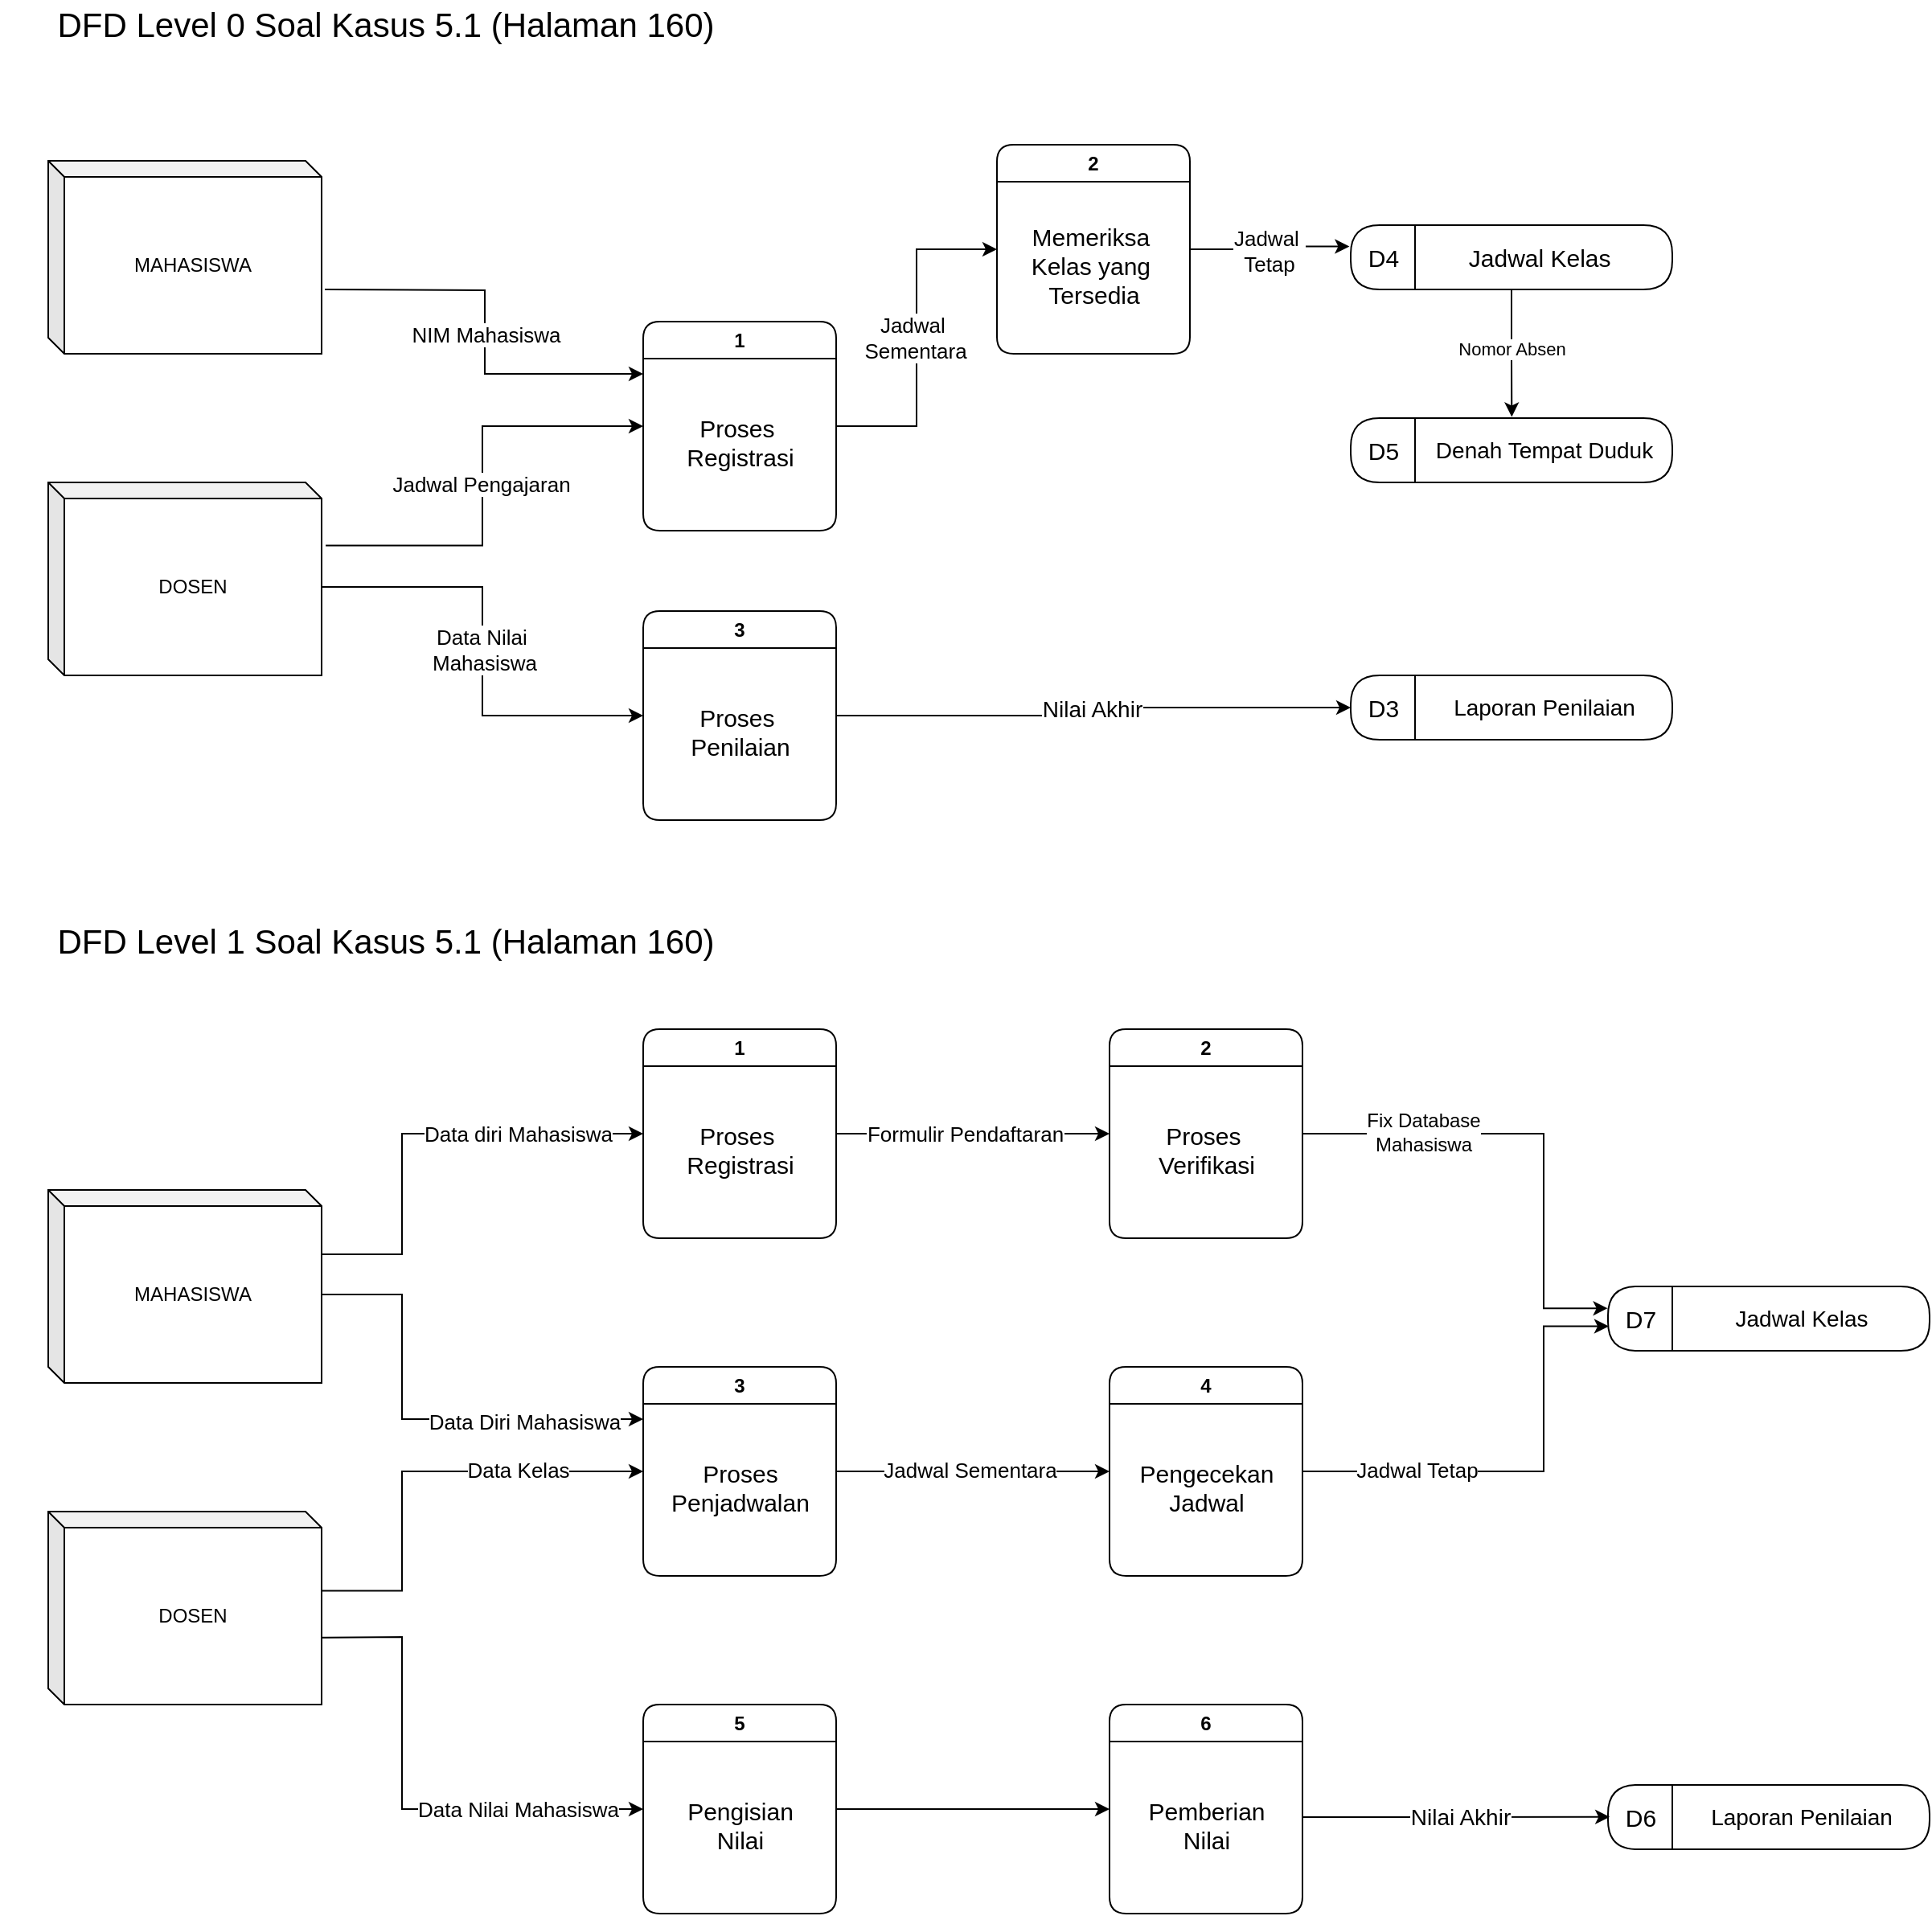 <mxfile version="24.7.17">
  <diagram name="Page-1" id="IfkUwNJ_m1UW0uiWXG-y">
    <mxGraphModel grid="1" page="1" gridSize="10" guides="1" tooltips="1" connect="1" arrows="1" fold="1" pageScale="1" pageWidth="850" pageHeight="1100" math="0" shadow="0">
      <root>
        <mxCell id="0" />
        <mxCell id="1" parent="0" />
        <mxCell id="Rg4M2xle0Yl9qf1IZZfW-10" style="rounded=0;orthogonalLoop=1;jettySize=auto;html=1;edgeStyle=orthogonalEdgeStyle;entryX=0;entryY=0.25;entryDx=0;entryDy=0;" edge="1" parent="1" target="Rg4M2xle0Yl9qf1IZZfW-4">
          <mxGeometry relative="1" as="geometry">
            <mxPoint x="242" y="240" as="sourcePoint" />
            <mxPoint x="430" y="220" as="targetPoint" />
          </mxGeometry>
        </mxCell>
        <mxCell id="Rg4M2xle0Yl9qf1IZZfW-11" value="NIM Mahasiswa" style="edgeLabel;html=1;align=center;verticalAlign=middle;resizable=0;points=[];fontSize=13;" connectable="0" vertex="1" parent="Rg4M2xle0Yl9qf1IZZfW-10">
          <mxGeometry x="0.01" relative="1" as="geometry">
            <mxPoint as="offset" />
          </mxGeometry>
        </mxCell>
        <mxCell id="Rg4M2xle0Yl9qf1IZZfW-2" value="MAHASISWA" style="shape=cube;whiteSpace=wrap;html=1;boundedLbl=1;backgroundOutline=1;darkOpacity=0.05;darkOpacity2=0.1;size=10;fillColor=default;" vertex="1" parent="1">
          <mxGeometry x="70" y="160" width="170" height="120" as="geometry" />
        </mxCell>
        <mxCell id="Rg4M2xle0Yl9qf1IZZfW-53" style="edgeStyle=orthogonalEdgeStyle;rounded=0;orthogonalLoop=1;jettySize=auto;html=1;exitX=1.015;exitY=0.327;exitDx=0;exitDy=0;exitPerimeter=0;entryX=0;entryY=0.5;entryDx=0;entryDy=0;" edge="1" parent="1" source="Rg4M2xle0Yl9qf1IZZfW-3" target="Rg4M2xle0Yl9qf1IZZfW-4">
          <mxGeometry relative="1" as="geometry" />
        </mxCell>
        <mxCell id="Rg4M2xle0Yl9qf1IZZfW-55" value="Jadwal Pengajaran" style="edgeLabel;html=1;align=center;verticalAlign=middle;resizable=0;points=[];fontSize=13;" connectable="0" vertex="1" parent="Rg4M2xle0Yl9qf1IZZfW-53">
          <mxGeometry x="-0.002" y="1" relative="1" as="geometry">
            <mxPoint as="offset" />
          </mxGeometry>
        </mxCell>
        <mxCell id="Rg4M2xle0Yl9qf1IZZfW-66" style="edgeStyle=orthogonalEdgeStyle;rounded=0;orthogonalLoop=1;jettySize=auto;html=1;exitX=0;exitY=0;exitDx=170;exitDy=65;exitPerimeter=0;entryX=0;entryY=0.5;entryDx=0;entryDy=0;" edge="1" parent="1" source="Rg4M2xle0Yl9qf1IZZfW-3" target="Rg4M2xle0Yl9qf1IZZfW-64">
          <mxGeometry relative="1" as="geometry" />
        </mxCell>
        <mxCell id="Rg4M2xle0Yl9qf1IZZfW-67" value="Data Nilai&amp;nbsp;&lt;br style=&quot;font-size: 13px;&quot;&gt;Mahasiswa" style="edgeLabel;html=1;align=center;verticalAlign=middle;resizable=0;points=[];fontSize=13;" connectable="0" vertex="1" parent="Rg4M2xle0Yl9qf1IZZfW-66">
          <mxGeometry x="-0.007" y="1" relative="1" as="geometry">
            <mxPoint as="offset" />
          </mxGeometry>
        </mxCell>
        <mxCell id="Rg4M2xle0Yl9qf1IZZfW-3" value="DOSEN" style="shape=cube;whiteSpace=wrap;html=1;boundedLbl=1;backgroundOutline=1;darkOpacity=0.05;darkOpacity2=0.1;size=10;fillColor=default;" vertex="1" parent="1">
          <mxGeometry x="70" y="360" width="170" height="120" as="geometry" />
        </mxCell>
        <mxCell id="Rg4M2xle0Yl9qf1IZZfW-27" style="edgeStyle=orthogonalEdgeStyle;rounded=0;orthogonalLoop=1;jettySize=auto;html=1;exitX=1;exitY=0.5;exitDx=0;exitDy=0;entryX=0;entryY=0.5;entryDx=0;entryDy=0;" edge="1" parent="1" source="Rg4M2xle0Yl9qf1IZZfW-4" target="Rg4M2xle0Yl9qf1IZZfW-25">
          <mxGeometry relative="1" as="geometry" />
        </mxCell>
        <mxCell id="Rg4M2xle0Yl9qf1IZZfW-28" value="Jadwal&amp;nbsp;&lt;div style=&quot;font-size: 13px;&quot;&gt;Sementara&lt;/div&gt;" style="edgeLabel;html=1;align=center;verticalAlign=middle;resizable=0;points=[];fontSize=13;" connectable="0" vertex="1" parent="Rg4M2xle0Yl9qf1IZZfW-27">
          <mxGeometry y="1" relative="1" as="geometry">
            <mxPoint as="offset" />
          </mxGeometry>
        </mxCell>
        <mxCell id="Rg4M2xle0Yl9qf1IZZfW-4" value="1" style="swimlane;whiteSpace=wrap;html=1;strokeColor=default;rounded=1;startSize=23;" vertex="1" parent="1">
          <mxGeometry x="440" y="260" width="120" height="130" as="geometry" />
        </mxCell>
        <mxCell id="Rg4M2xle0Yl9qf1IZZfW-6" value="Proses&amp;nbsp;&lt;div&gt;Registrasi&lt;/div&gt;" style="text;html=1;align=center;verticalAlign=middle;resizable=0;points=[];autosize=1;strokeColor=none;fillColor=none;fontSize=15;" vertex="1" parent="Rg4M2xle0Yl9qf1IZZfW-4">
          <mxGeometry x="15" y="50" width="90" height="50" as="geometry" />
        </mxCell>
        <mxCell id="Rg4M2xle0Yl9qf1IZZfW-19" value="" style="swimlane;horizontal=0;whiteSpace=wrap;html=1;rounded=1;startSize=40;" vertex="1" parent="1">
          <mxGeometry x="880" y="200" width="200" height="40" as="geometry" />
        </mxCell>
        <mxCell id="Rg4M2xle0Yl9qf1IZZfW-20" value="&amp;nbsp;Jadwal Kelas" style="text;html=1;align=center;verticalAlign=middle;resizable=0;points=[];autosize=1;strokeColor=none;fillColor=none;fontSize=15;" vertex="1" parent="Rg4M2xle0Yl9qf1IZZfW-19">
          <mxGeometry x="55" y="5" width="120" height="30" as="geometry" />
        </mxCell>
        <mxCell id="Rg4M2xle0Yl9qf1IZZfW-21" value="D4" style="text;html=1;align=center;verticalAlign=middle;resizable=0;points=[];autosize=1;strokeColor=none;fillColor=none;fontSize=15;" vertex="1" parent="Rg4M2xle0Yl9qf1IZZfW-19">
          <mxGeometry y="5" width="40" height="30" as="geometry" />
        </mxCell>
        <mxCell id="Rg4M2xle0Yl9qf1IZZfW-22" value="" style="swimlane;horizontal=0;whiteSpace=wrap;html=1;rounded=1;startSize=40;" vertex="1" parent="1">
          <mxGeometry x="880" y="320" width="200" height="40" as="geometry" />
        </mxCell>
        <mxCell id="Rg4M2xle0Yl9qf1IZZfW-23" value="Denah Tempat Duduk" style="text;html=1;align=center;verticalAlign=middle;resizable=0;points=[];autosize=1;strokeColor=none;fillColor=none;fontSize=14;" vertex="1" parent="Rg4M2xle0Yl9qf1IZZfW-22">
          <mxGeometry x="40" y="5" width="160" height="30" as="geometry" />
        </mxCell>
        <mxCell id="Rg4M2xle0Yl9qf1IZZfW-24" value="D5" style="text;html=1;align=center;verticalAlign=middle;resizable=0;points=[];autosize=1;strokeColor=none;fillColor=none;fontSize=15;" vertex="1" parent="Rg4M2xle0Yl9qf1IZZfW-22">
          <mxGeometry y="5" width="40" height="30" as="geometry" />
        </mxCell>
        <mxCell id="Rg4M2xle0Yl9qf1IZZfW-52" style="edgeStyle=orthogonalEdgeStyle;rounded=0;orthogonalLoop=1;jettySize=auto;html=1;exitX=1;exitY=0.5;exitDx=0;exitDy=0;entryX=-0.02;entryY=0.276;entryDx=0;entryDy=0;entryPerimeter=0;" edge="1" parent="1" source="Rg4M2xle0Yl9qf1IZZfW-25" target="Rg4M2xle0Yl9qf1IZZfW-21">
          <mxGeometry relative="1" as="geometry">
            <mxPoint x="870" y="215" as="targetPoint" />
          </mxGeometry>
        </mxCell>
        <mxCell id="Rg4M2xle0Yl9qf1IZZfW-60" value="Jadwal&amp;nbsp;&lt;div style=&quot;font-size: 13px;&quot;&gt;Tetap&lt;/div&gt;" style="edgeLabel;html=1;align=center;verticalAlign=middle;resizable=0;points=[];fontSize=13;" connectable="0" vertex="1" parent="Rg4M2xle0Yl9qf1IZZfW-52">
          <mxGeometry x="-0.033" y="-1" relative="1" as="geometry">
            <mxPoint as="offset" />
          </mxGeometry>
        </mxCell>
        <mxCell id="Rg4M2xle0Yl9qf1IZZfW-25" value="2" style="swimlane;whiteSpace=wrap;html=1;strokeColor=default;rounded=1;startSize=23;" vertex="1" parent="1">
          <mxGeometry x="660" y="150" width="120" height="130" as="geometry" />
        </mxCell>
        <mxCell id="Rg4M2xle0Yl9qf1IZZfW-26" value="Memeriksa&amp;nbsp;&lt;div&gt;Kelas yang&amp;nbsp;&lt;/div&gt;&lt;div&gt;Tersedia&lt;/div&gt;" style="text;html=1;align=center;verticalAlign=middle;resizable=0;points=[];autosize=1;strokeColor=none;fillColor=none;fontSize=15;" vertex="1" parent="Rg4M2xle0Yl9qf1IZZfW-25">
          <mxGeometry x="10" y="40" width="100" height="70" as="geometry" />
        </mxCell>
        <mxCell id="Rg4M2xle0Yl9qf1IZZfW-61" style="edgeStyle=orthogonalEdgeStyle;rounded=0;orthogonalLoop=1;jettySize=auto;html=1;exitX=0.5;exitY=1;exitDx=0;exitDy=0;entryX=0.376;entryY=-0.192;entryDx=0;entryDy=0;entryPerimeter=0;" edge="1" parent="1" source="Rg4M2xle0Yl9qf1IZZfW-19" target="Rg4M2xle0Yl9qf1IZZfW-23">
          <mxGeometry relative="1" as="geometry" />
        </mxCell>
        <mxCell id="Rg4M2xle0Yl9qf1IZZfW-62" value="Nomor Absen" style="edgeLabel;html=1;align=center;verticalAlign=middle;resizable=0;points=[];" connectable="0" vertex="1" parent="Rg4M2xle0Yl9qf1IZZfW-61">
          <mxGeometry x="-0.117" relative="1" as="geometry">
            <mxPoint y="2" as="offset" />
          </mxGeometry>
        </mxCell>
        <mxCell id="Rg4M2xle0Yl9qf1IZZfW-64" value="3" style="swimlane;whiteSpace=wrap;html=1;strokeColor=default;rounded=1;startSize=23;" vertex="1" parent="1">
          <mxGeometry x="440" y="440" width="120" height="130" as="geometry" />
        </mxCell>
        <mxCell id="Rg4M2xle0Yl9qf1IZZfW-65" value="Proses&amp;nbsp;&lt;div&gt;Penilaian&lt;/div&gt;" style="text;html=1;align=center;verticalAlign=middle;resizable=0;points=[];autosize=1;strokeColor=none;fillColor=none;fontSize=15;" vertex="1" parent="Rg4M2xle0Yl9qf1IZZfW-64">
          <mxGeometry x="15" y="50" width="90" height="50" as="geometry" />
        </mxCell>
        <mxCell id="Rg4M2xle0Yl9qf1IZZfW-68" value="" style="swimlane;horizontal=0;whiteSpace=wrap;html=1;rounded=1;startSize=40;" vertex="1" parent="1">
          <mxGeometry x="880" y="480" width="200" height="40" as="geometry" />
        </mxCell>
        <mxCell id="Rg4M2xle0Yl9qf1IZZfW-69" value="Laporan Penilaian" style="text;html=1;align=center;verticalAlign=middle;resizable=0;points=[];autosize=1;strokeColor=none;fillColor=none;fontSize=14;" vertex="1" parent="Rg4M2xle0Yl9qf1IZZfW-68">
          <mxGeometry x="50" y="5" width="140" height="30" as="geometry" />
        </mxCell>
        <mxCell id="Rg4M2xle0Yl9qf1IZZfW-70" value="D3" style="text;html=1;align=center;verticalAlign=middle;resizable=0;points=[];autosize=1;strokeColor=none;fillColor=none;fontSize=15;" vertex="1" parent="Rg4M2xle0Yl9qf1IZZfW-68">
          <mxGeometry y="5" width="40" height="30" as="geometry" />
        </mxCell>
        <mxCell id="Rg4M2xle0Yl9qf1IZZfW-71" style="edgeStyle=orthogonalEdgeStyle;rounded=0;orthogonalLoop=1;jettySize=auto;html=1;exitX=1;exitY=0.5;exitDx=0;exitDy=0;entryX=0;entryY=0.5;entryDx=0;entryDy=0;" edge="1" parent="1" source="Rg4M2xle0Yl9qf1IZZfW-64" target="Rg4M2xle0Yl9qf1IZZfW-68">
          <mxGeometry relative="1" as="geometry">
            <mxPoint x="670" y="505" as="targetPoint" />
          </mxGeometry>
        </mxCell>
        <mxCell id="Rg4M2xle0Yl9qf1IZZfW-72" value="Nilai Akhir" style="edgeLabel;html=1;align=center;verticalAlign=middle;resizable=0;points=[];fontSize=14;" connectable="0" vertex="1" parent="Rg4M2xle0Yl9qf1IZZfW-71">
          <mxGeometry x="0.015" y="-2" relative="1" as="geometry">
            <mxPoint x="-1" y="-1" as="offset" />
          </mxGeometry>
        </mxCell>
        <mxCell id="Rg4M2xle0Yl9qf1IZZfW-79" style="edgeStyle=orthogonalEdgeStyle;rounded=0;orthogonalLoop=1;jettySize=auto;html=1;exitX=1;exitY=0.322;exitDx=0;exitDy=0;exitPerimeter=0;entryX=0;entryY=0.5;entryDx=0;entryDy=0;" edge="1" parent="1" source="Rg4M2xle0Yl9qf1IZZfW-73" target="Rg4M2xle0Yl9qf1IZZfW-75">
          <mxGeometry relative="1" as="geometry">
            <Array as="points">
              <mxPoint x="240" y="840" />
              <mxPoint x="290" y="840" />
              <mxPoint x="290" y="765" />
            </Array>
          </mxGeometry>
        </mxCell>
        <mxCell id="Rg4M2xle0Yl9qf1IZZfW-80" value="Data diri Mahasiswa" style="edgeLabel;html=1;align=center;verticalAlign=middle;resizable=0;points=[];fontSize=13;" connectable="0" vertex="1" parent="Rg4M2xle0Yl9qf1IZZfW-79">
          <mxGeometry x="0.438" relative="1" as="geometry">
            <mxPoint as="offset" />
          </mxGeometry>
        </mxCell>
        <mxCell id="Rg4M2xle0Yl9qf1IZZfW-85" style="edgeStyle=orthogonalEdgeStyle;rounded=0;orthogonalLoop=1;jettySize=auto;html=1;exitX=0;exitY=0;exitDx=170;exitDy=65;exitPerimeter=0;entryX=0;entryY=0.25;entryDx=0;entryDy=0;" edge="1" parent="1" source="Rg4M2xle0Yl9qf1IZZfW-73" target="Rg4M2xle0Yl9qf1IZZfW-83">
          <mxGeometry relative="1" as="geometry">
            <Array as="points">
              <mxPoint x="290" y="865" />
              <mxPoint x="290" y="943" />
            </Array>
          </mxGeometry>
        </mxCell>
        <mxCell id="Rg4M2xle0Yl9qf1IZZfW-87" value="Data Diri Mahasiswa" style="edgeLabel;html=1;align=center;verticalAlign=middle;resizable=0;points=[];fontSize=13;" connectable="0" vertex="1" parent="Rg4M2xle0Yl9qf1IZZfW-85">
          <mxGeometry x="0.462" y="-1" relative="1" as="geometry">
            <mxPoint as="offset" />
          </mxGeometry>
        </mxCell>
        <mxCell id="Rg4M2xle0Yl9qf1IZZfW-73" value="MAHASISWA" style="shape=cube;whiteSpace=wrap;html=1;boundedLbl=1;backgroundOutline=1;darkOpacity=0.05;darkOpacity2=0.1;size=10;fillColor=default;" vertex="1" parent="1">
          <mxGeometry x="70" y="800" width="170" height="120" as="geometry" />
        </mxCell>
        <mxCell id="Rg4M2xle0Yl9qf1IZZfW-86" style="edgeStyle=orthogonalEdgeStyle;rounded=0;orthogonalLoop=1;jettySize=auto;html=1;exitX=1.001;exitY=0.41;exitDx=0;exitDy=0;exitPerimeter=0;entryX=0;entryY=0.5;entryDx=0;entryDy=0;" edge="1" parent="1" source="Rg4M2xle0Yl9qf1IZZfW-74" target="Rg4M2xle0Yl9qf1IZZfW-83">
          <mxGeometry relative="1" as="geometry">
            <Array as="points">
              <mxPoint x="290" y="1049" />
              <mxPoint x="290" y="975" />
            </Array>
          </mxGeometry>
        </mxCell>
        <mxCell id="Rg4M2xle0Yl9qf1IZZfW-88" value="Data Kelas" style="edgeLabel;html=1;align=center;verticalAlign=middle;resizable=0;points=[];fontSize=13;" connectable="0" vertex="1" parent="Rg4M2xle0Yl9qf1IZZfW-86">
          <mxGeometry x="0.431" y="1" relative="1" as="geometry">
            <mxPoint as="offset" />
          </mxGeometry>
        </mxCell>
        <mxCell id="Rg4M2xle0Yl9qf1IZZfW-94" style="edgeStyle=orthogonalEdgeStyle;rounded=0;orthogonalLoop=1;jettySize=auto;html=1;exitX=1.001;exitY=0.653;exitDx=0;exitDy=0;exitPerimeter=0;entryX=0;entryY=0.5;entryDx=0;entryDy=0;" edge="1" parent="1" source="Rg4M2xle0Yl9qf1IZZfW-74" target="Rg4M2xle0Yl9qf1IZZfW-92">
          <mxGeometry relative="1" as="geometry">
            <Array as="points">
              <mxPoint x="242" y="1078" />
              <mxPoint x="290" y="1078" />
              <mxPoint x="290" y="1185" />
            </Array>
          </mxGeometry>
        </mxCell>
        <mxCell id="Rg4M2xle0Yl9qf1IZZfW-95" value="Data Nilai Mahasiswa" style="edgeLabel;html=1;align=center;verticalAlign=middle;resizable=0;points=[];fontSize=13;" connectable="0" vertex="1" parent="Rg4M2xle0Yl9qf1IZZfW-94">
          <mxGeometry x="0.5" relative="1" as="geometry">
            <mxPoint x="-1" as="offset" />
          </mxGeometry>
        </mxCell>
        <mxCell id="Rg4M2xle0Yl9qf1IZZfW-74" value="DOSEN" style="shape=cube;whiteSpace=wrap;html=1;boundedLbl=1;backgroundOutline=1;darkOpacity=0.05;darkOpacity2=0.1;size=10;fillColor=default;" vertex="1" parent="1">
          <mxGeometry x="70" y="1000" width="170" height="120" as="geometry" />
        </mxCell>
        <mxCell id="Rg4M2xle0Yl9qf1IZZfW-81" style="edgeStyle=orthogonalEdgeStyle;rounded=0;orthogonalLoop=1;jettySize=auto;html=1;exitX=1;exitY=0.5;exitDx=0;exitDy=0;entryX=0;entryY=0.5;entryDx=0;entryDy=0;" edge="1" parent="1" source="Rg4M2xle0Yl9qf1IZZfW-75" target="Rg4M2xle0Yl9qf1IZZfW-77">
          <mxGeometry relative="1" as="geometry" />
        </mxCell>
        <mxCell id="Rg4M2xle0Yl9qf1IZZfW-82" value="Formulir Pendaftaran" style="edgeLabel;html=1;align=center;verticalAlign=middle;resizable=0;points=[];fontSize=13;" connectable="0" vertex="1" parent="Rg4M2xle0Yl9qf1IZZfW-81">
          <mxGeometry x="-0.06" relative="1" as="geometry">
            <mxPoint as="offset" />
          </mxGeometry>
        </mxCell>
        <mxCell id="Rg4M2xle0Yl9qf1IZZfW-75" value="1" style="swimlane;whiteSpace=wrap;html=1;strokeColor=default;rounded=1;startSize=23;" vertex="1" parent="1">
          <mxGeometry x="440" y="700" width="120" height="130" as="geometry" />
        </mxCell>
        <mxCell id="Rg4M2xle0Yl9qf1IZZfW-76" value="Proses&amp;nbsp;&lt;div&gt;Registrasi&lt;/div&gt;" style="text;html=1;align=center;verticalAlign=middle;resizable=0;points=[];autosize=1;strokeColor=none;fillColor=none;fontSize=15;" vertex="1" parent="Rg4M2xle0Yl9qf1IZZfW-75">
          <mxGeometry x="15" y="50" width="90" height="50" as="geometry" />
        </mxCell>
        <mxCell id="Rg4M2xle0Yl9qf1IZZfW-77" value="2" style="swimlane;whiteSpace=wrap;html=1;strokeColor=default;rounded=1;startSize=23;" vertex="1" parent="1">
          <mxGeometry x="730" y="700" width="120" height="130" as="geometry" />
        </mxCell>
        <mxCell id="Rg4M2xle0Yl9qf1IZZfW-78" value="Proses&amp;nbsp;&lt;br&gt;Verifikasi" style="text;html=1;align=center;verticalAlign=middle;resizable=0;points=[];autosize=1;strokeColor=none;fillColor=none;fontSize=15;" vertex="1" parent="Rg4M2xle0Yl9qf1IZZfW-77">
          <mxGeometry x="20" y="50" width="80" height="50" as="geometry" />
        </mxCell>
        <mxCell id="Rg4M2xle0Yl9qf1IZZfW-83" value="3" style="swimlane;whiteSpace=wrap;html=1;strokeColor=default;rounded=1;startSize=23;" vertex="1" parent="1">
          <mxGeometry x="440" y="910" width="120" height="130" as="geometry" />
        </mxCell>
        <mxCell id="Rg4M2xle0Yl9qf1IZZfW-84" value="Proses&lt;br&gt;Penjadwalan" style="text;html=1;align=center;verticalAlign=middle;resizable=0;points=[];autosize=1;strokeColor=none;fillColor=none;fontSize=15;" vertex="1" parent="Rg4M2xle0Yl9qf1IZZfW-83">
          <mxGeometry x="5" y="50" width="110" height="50" as="geometry" />
        </mxCell>
        <mxCell id="Rg4M2xle0Yl9qf1IZZfW-89" value="4" style="swimlane;whiteSpace=wrap;html=1;strokeColor=default;rounded=1;startSize=23;" vertex="1" parent="1">
          <mxGeometry x="730" y="910" width="120" height="130" as="geometry" />
        </mxCell>
        <mxCell id="Rg4M2xle0Yl9qf1IZZfW-90" value="Pengecekan&lt;br&gt;Jadwal" style="text;html=1;align=center;verticalAlign=middle;resizable=0;points=[];autosize=1;strokeColor=none;fillColor=none;fontSize=15;" vertex="1" parent="Rg4M2xle0Yl9qf1IZZfW-89">
          <mxGeometry x="5" y="50" width="110" height="50" as="geometry" />
        </mxCell>
        <mxCell id="Rg4M2xle0Yl9qf1IZZfW-91" style="rounded=0;orthogonalLoop=1;jettySize=auto;html=1;exitX=1;exitY=0.5;exitDx=0;exitDy=0;entryX=0;entryY=0.5;entryDx=0;entryDy=0;" edge="1" parent="1" source="Rg4M2xle0Yl9qf1IZZfW-83" target="Rg4M2xle0Yl9qf1IZZfW-89">
          <mxGeometry relative="1" as="geometry">
            <mxPoint x="730" y="970" as="targetPoint" />
          </mxGeometry>
        </mxCell>
        <mxCell id="Rg4M2xle0Yl9qf1IZZfW-98" value="Jadwal Sementara" style="edgeLabel;html=1;align=center;verticalAlign=middle;resizable=0;points=[];fontSize=13;" connectable="0" vertex="1" parent="Rg4M2xle0Yl9qf1IZZfW-91">
          <mxGeometry x="-0.01" y="1" relative="1" as="geometry">
            <mxPoint x="-1" as="offset" />
          </mxGeometry>
        </mxCell>
        <mxCell id="Rg4M2xle0Yl9qf1IZZfW-99" style="edgeStyle=orthogonalEdgeStyle;rounded=0;orthogonalLoop=1;jettySize=auto;html=1;exitX=1;exitY=0.5;exitDx=0;exitDy=0;entryX=0;entryY=0.5;entryDx=0;entryDy=0;" edge="1" parent="1" source="Rg4M2xle0Yl9qf1IZZfW-92" target="Rg4M2xle0Yl9qf1IZZfW-96">
          <mxGeometry relative="1" as="geometry" />
        </mxCell>
        <mxCell id="Rg4M2xle0Yl9qf1IZZfW-92" value="5" style="swimlane;whiteSpace=wrap;html=1;strokeColor=default;rounded=1;startSize=23;" vertex="1" parent="1">
          <mxGeometry x="440" y="1120" width="120" height="130" as="geometry" />
        </mxCell>
        <mxCell id="Rg4M2xle0Yl9qf1IZZfW-93" value="Pengisian&lt;br&gt;Nilai" style="text;html=1;align=center;verticalAlign=middle;resizable=0;points=[];autosize=1;strokeColor=none;fillColor=none;fontSize=15;" vertex="1" parent="Rg4M2xle0Yl9qf1IZZfW-92">
          <mxGeometry x="15" y="50" width="90" height="50" as="geometry" />
        </mxCell>
        <mxCell id="Rg4M2xle0Yl9qf1IZZfW-96" value="6&lt;span style=&quot;color: rgba(0, 0, 0, 0); font-family: monospace; font-size: 0px; font-weight: 400; text-align: start; text-wrap: nowrap;&quot;&gt;%3CmxGraphModel%3E%3Croot%3E%3CmxCell%20id%3D%220%22%2F%3E%3CmxCell%20id%3D%221%22%20parent%3D%220%22%2F%3E%3CmxCell%20id%3D%222%22%20value%3D%22%22%20style%3D%22swimlane%3Bhorizontal%3D0%3BwhiteSpace%3Dwrap%3Bhtml%3D1%3Brounded%3D1%3BstartSize%3D40%3B%22%20vertex%3D%221%22%20parent%3D%221%22%3E%3CmxGeometry%20x%3D%22880%22%20y%3D%22480%22%20width%3D%22200%22%20height%3D%2240%22%20as%3D%22geometry%22%2F%3E%3C%2FmxCell%3E%3CmxCell%20id%3D%223%22%20value%3D%22Laporan%20Penilaian%22%20style%3D%22text%3Bhtml%3D1%3Balign%3Dcenter%3BverticalAlign%3Dmiddle%3Bresizable%3D0%3Bpoints%3D%5B%5D%3Bautosize%3D1%3BstrokeColor%3Dnone%3BfillColor%3Dnone%3BfontSize%3D14%3B%22%20vertex%3D%221%22%20parent%3D%222%22%3E%3CmxGeometry%20x%3D%2250%22%20y%3D%225%22%20width%3D%22140%22%20height%3D%2230%22%20as%3D%22geometry%22%2F%3E%3C%2FmxCell%3E%3CmxCell%20id%3D%224%22%20value%3D%22D3%22%20style%3D%22text%3Bhtml%3D1%3Balign%3Dcenter%3BverticalAlign%3Dmiddle%3Bresizable%3D0%3Bpoints%3D%5B%5D%3Bautosize%3D1%3BstrokeColor%3Dnone%3BfillColor%3Dnone%3BfontSize%3D15%3B%22%20vertex%3D%221%22%20parent%3D%222%22%3E%3CmxGeometry%20y%3D%225%22%20width%3D%2240%22%20height%3D%2230%22%20as%3D%22geometry%22%2F%3E%3C%2FmxCell%3E%3C%2Froot%3E%3C%2FmxGraphModel%3E&lt;/span&gt;&lt;span style=&quot;color: rgba(0, 0, 0, 0); font-family: monospace; font-size: 0px; font-weight: 400; text-align: start; text-wrap: nowrap;&quot;&gt;%3CmxGraphModel%3E%3Croot%3E%3CmxCell%20id%3D%220%22%2F%3E%3CmxCell%20id%3D%221%22%20parent%3D%220%22%2F%3E%3CmxCell%20id%3D%222%22%20value%3D%22%22%20style%3D%22swimlane%3Bhorizontal%3D0%3BwhiteSpace%3Dwrap%3Bhtml%3D1%3Brounded%3D1%3BstartSize%3D40%3B%22%20vertex%3D%221%22%20parent%3D%221%22%3E%3CmxGeometry%20x%3D%22880%22%20y%3D%22480%22%20width%3D%22200%22%20height%3D%2240%22%20as%3D%22geometry%22%2F%3E%3C%2FmxCell%3E%3CmxCell%20id%3D%223%22%20value%3D%22Laporan%20Penilaian%22%20style%3D%22text%3Bhtml%3D1%3Balign%3Dcenter%3BverticalAlign%3Dmiddle%3Bresizable%3D0%3Bpoints%3D%5B%5D%3Bautosize%3D1%3BstrokeColor%3Dnone%3BfillColor%3Dnone%3BfontSize%3D14%3B%22%20vertex%3D%221%22%20parent%3D%222%22%3E%3CmxGeometry%20x%3D%2250%22%20y%3D%225%22%20width%3D%22140%22%20height%3D%2230%22%20as%3D%22geometry%22%2F%3E%3C%2FmxCell%3E%3CmxCell%20id%3D%224%22%20value%3D%22D3%22%20style%3D%22text%3Bhtml%3D1%3Balign%3Dcenter%3BverticalAlign%3Dmiddle%3Bresizable%3D0%3Bpoints%3D%5B%5D%3Bautosize%3D1%3BstrokeColor%3Dnone%3BfillColor%3Dnone%3BfontSize%3D15%3B%22%20vertex%3D%221%22%20parent%3D%222%22%3E%3CmxGeometry%20y%3D%225%22%20width%3D%2240%22%20height%3D%2230%22%20as%3D%22geometry%22%2F%3E%3C%2FmxCell%3E%3C%2Froot%3E%3C%2FmxGraphModel%3E&lt;/span&gt;" style="swimlane;whiteSpace=wrap;html=1;strokeColor=default;rounded=1;startSize=23;" vertex="1" parent="1">
          <mxGeometry x="730" y="1120" width="120" height="130" as="geometry" />
        </mxCell>
        <mxCell id="Rg4M2xle0Yl9qf1IZZfW-97" value="Pemberian&lt;br&gt;Nilai" style="text;html=1;align=center;verticalAlign=middle;resizable=0;points=[];autosize=1;strokeColor=none;fillColor=none;fontSize=15;" vertex="1" parent="Rg4M2xle0Yl9qf1IZZfW-96">
          <mxGeometry x="10" y="50" width="100" height="50" as="geometry" />
        </mxCell>
        <mxCell id="Rg4M2xle0Yl9qf1IZZfW-103" value="" style="swimlane;horizontal=0;whiteSpace=wrap;html=1;rounded=1;startSize=40;" vertex="1" parent="1">
          <mxGeometry x="1040" y="860" width="200" height="40" as="geometry" />
        </mxCell>
        <mxCell id="Rg4M2xle0Yl9qf1IZZfW-104" value="Jadwal Kelas" style="text;html=1;align=center;verticalAlign=middle;resizable=0;points=[];autosize=1;strokeColor=none;fillColor=none;fontSize=14;" vertex="1" parent="Rg4M2xle0Yl9qf1IZZfW-103">
          <mxGeometry x="65" y="5" width="110" height="30" as="geometry" />
        </mxCell>
        <mxCell id="Rg4M2xle0Yl9qf1IZZfW-105" value="D7" style="text;html=1;align=center;verticalAlign=middle;resizable=0;points=[];autosize=1;strokeColor=none;fillColor=none;fontSize=15;" vertex="1" parent="Rg4M2xle0Yl9qf1IZZfW-103">
          <mxGeometry y="5" width="40" height="30" as="geometry" />
        </mxCell>
        <mxCell id="Rg4M2xle0Yl9qf1IZZfW-106" value="" style="swimlane;horizontal=0;whiteSpace=wrap;html=1;rounded=1;startSize=40;" vertex="1" parent="1">
          <mxGeometry x="1040" y="1170" width="200" height="40" as="geometry" />
        </mxCell>
        <mxCell id="Rg4M2xle0Yl9qf1IZZfW-107" value="Laporan Penilaian" style="text;html=1;align=center;verticalAlign=middle;resizable=0;points=[];autosize=1;strokeColor=none;fillColor=none;fontSize=14;" vertex="1" parent="Rg4M2xle0Yl9qf1IZZfW-106">
          <mxGeometry x="50" y="5" width="140" height="30" as="geometry" />
        </mxCell>
        <mxCell id="Rg4M2xle0Yl9qf1IZZfW-108" value="D6" style="text;html=1;align=center;verticalAlign=middle;resizable=0;points=[];autosize=1;strokeColor=none;fillColor=none;fontSize=15;" vertex="1" parent="Rg4M2xle0Yl9qf1IZZfW-106">
          <mxGeometry y="5" width="40" height="30" as="geometry" />
        </mxCell>
        <mxCell id="Rg4M2xle0Yl9qf1IZZfW-109" style="edgeStyle=orthogonalEdgeStyle;rounded=0;orthogonalLoop=1;jettySize=auto;html=1;exitX=1;exitY=0.5;exitDx=0;exitDy=0;entryX=-0.005;entryY=0.286;entryDx=0;entryDy=0;entryPerimeter=0;" edge="1" parent="1" source="Rg4M2xle0Yl9qf1IZZfW-77" target="Rg4M2xle0Yl9qf1IZZfW-105">
          <mxGeometry relative="1" as="geometry">
            <Array as="points">
              <mxPoint x="1000" y="765" />
              <mxPoint x="1000" y="874" />
            </Array>
          </mxGeometry>
        </mxCell>
        <mxCell id="Rg4M2xle0Yl9qf1IZZfW-112" value="Fix Database &lt;br&gt;Mahasiswa" style="edgeLabel;html=1;align=center;verticalAlign=middle;resizable=0;points=[];fontSize=12;" connectable="0" vertex="1" parent="Rg4M2xle0Yl9qf1IZZfW-109">
          <mxGeometry x="-0.5" y="1" relative="1" as="geometry">
            <mxPoint as="offset" />
          </mxGeometry>
        </mxCell>
        <mxCell id="Rg4M2xle0Yl9qf1IZZfW-110" style="edgeStyle=orthogonalEdgeStyle;rounded=0;orthogonalLoop=1;jettySize=auto;html=1;exitX=1;exitY=0.5;exitDx=0;exitDy=0;entryX=0.012;entryY=0.66;entryDx=0;entryDy=0;entryPerimeter=0;" edge="1" parent="1" source="Rg4M2xle0Yl9qf1IZZfW-89" target="Rg4M2xle0Yl9qf1IZZfW-105">
          <mxGeometry relative="1" as="geometry">
            <Array as="points">
              <mxPoint x="1000" y="975" />
              <mxPoint x="1000" y="885" />
            </Array>
          </mxGeometry>
        </mxCell>
        <mxCell id="Rg4M2xle0Yl9qf1IZZfW-113" value="Jadwal Tetap" style="edgeLabel;html=1;align=center;verticalAlign=middle;resizable=0;points=[];fontSize=13;" connectable="0" vertex="1" parent="Rg4M2xle0Yl9qf1IZZfW-110">
          <mxGeometry x="-0.494" y="1" relative="1" as="geometry">
            <mxPoint as="offset" />
          </mxGeometry>
        </mxCell>
        <mxCell id="Rg4M2xle0Yl9qf1IZZfW-116" style="rounded=0;orthogonalLoop=1;jettySize=auto;html=1;entryX=0.027;entryY=0.497;entryDx=0;entryDy=0;entryPerimeter=0;" edge="1" parent="1" target="Rg4M2xle0Yl9qf1IZZfW-108">
          <mxGeometry relative="1" as="geometry">
            <mxPoint x="850" y="1190" as="sourcePoint" />
          </mxGeometry>
        </mxCell>
        <mxCell id="Rg4M2xle0Yl9qf1IZZfW-117" value="Nilai Akhir" style="edgeLabel;html=1;align=center;verticalAlign=middle;resizable=0;points=[];fontSize=14;" connectable="0" vertex="1" parent="Rg4M2xle0Yl9qf1IZZfW-116">
          <mxGeometry x="0.024" relative="1" as="geometry">
            <mxPoint as="offset" />
          </mxGeometry>
        </mxCell>
        <mxCell id="Rg4M2xle0Yl9qf1IZZfW-118" value="DFD Level 1 Soal Kasus 5.1 (Halaman 160)" style="text;html=1;align=center;verticalAlign=middle;whiteSpace=wrap;rounded=0;fontSize=21;" vertex="1" parent="1">
          <mxGeometry x="40" y="630" width="480" height="30" as="geometry" />
        </mxCell>
        <mxCell id="Rg4M2xle0Yl9qf1IZZfW-119" value="DFD Level 0 Soal Kasus 5.1 (Halaman 160)" style="text;html=1;align=center;verticalAlign=middle;whiteSpace=wrap;rounded=0;fontSize=21;" vertex="1" parent="1">
          <mxGeometry x="40" y="60" width="480" height="30" as="geometry" />
        </mxCell>
      </root>
    </mxGraphModel>
  </diagram>
</mxfile>
